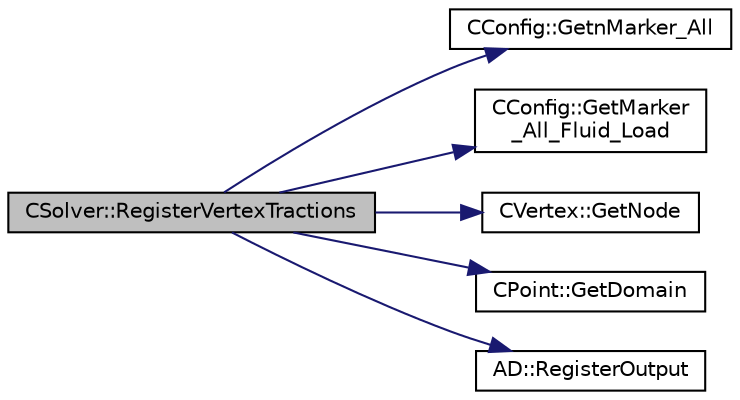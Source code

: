 digraph "CSolver::RegisterVertexTractions"
{
  edge [fontname="Helvetica",fontsize="10",labelfontname="Helvetica",labelfontsize="10"];
  node [fontname="Helvetica",fontsize="10",shape=record];
  rankdir="LR";
  Node4151 [label="CSolver::RegisterVertexTractions",height=0.2,width=0.4,color="black", fillcolor="grey75", style="filled", fontcolor="black"];
  Node4151 -> Node4152 [color="midnightblue",fontsize="10",style="solid",fontname="Helvetica"];
  Node4152 [label="CConfig::GetnMarker_All",height=0.2,width=0.4,color="black", fillcolor="white", style="filled",URL="$class_c_config.html#a300c4884edfc0c2acf395036439004f4",tooltip="Get the total number of boundary markers including send/receive domains. "];
  Node4151 -> Node4153 [color="midnightblue",fontsize="10",style="solid",fontname="Helvetica"];
  Node4153 [label="CConfig::GetMarker\l_All_Fluid_Load",height=0.2,width=0.4,color="black", fillcolor="white", style="filled",URL="$class_c_config.html#ad7b64f4c824759e55fa28b8fa48796db",tooltip="Get whether marker val_marker is a Fluid_Load marker. "];
  Node4151 -> Node4154 [color="midnightblue",fontsize="10",style="solid",fontname="Helvetica"];
  Node4154 [label="CVertex::GetNode",height=0.2,width=0.4,color="black", fillcolor="white", style="filled",URL="$class_c_vertex.html#a95c513bf927464157ed96b6c79779a1f",tooltip="Get the node of the vertex. "];
  Node4151 -> Node4155 [color="midnightblue",fontsize="10",style="solid",fontname="Helvetica"];
  Node4155 [label="CPoint::GetDomain",height=0.2,width=0.4,color="black", fillcolor="white", style="filled",URL="$class_c_point.html#a1d7e22a60d4cfef356af1cba2bab3e55",tooltip="For parallel computation, its indicates if a point must be computed or not. "];
  Node4151 -> Node4156 [color="midnightblue",fontsize="10",style="solid",fontname="Helvetica"];
  Node4156 [label="AD::RegisterOutput",height=0.2,width=0.4,color="black", fillcolor="white", style="filled",URL="$namespace_a_d.html#ae381e45797545e980376c4aeb3f5afdc",tooltip="Registers the variable as an output. I.e. as the root of the computational graph. ..."];
}
